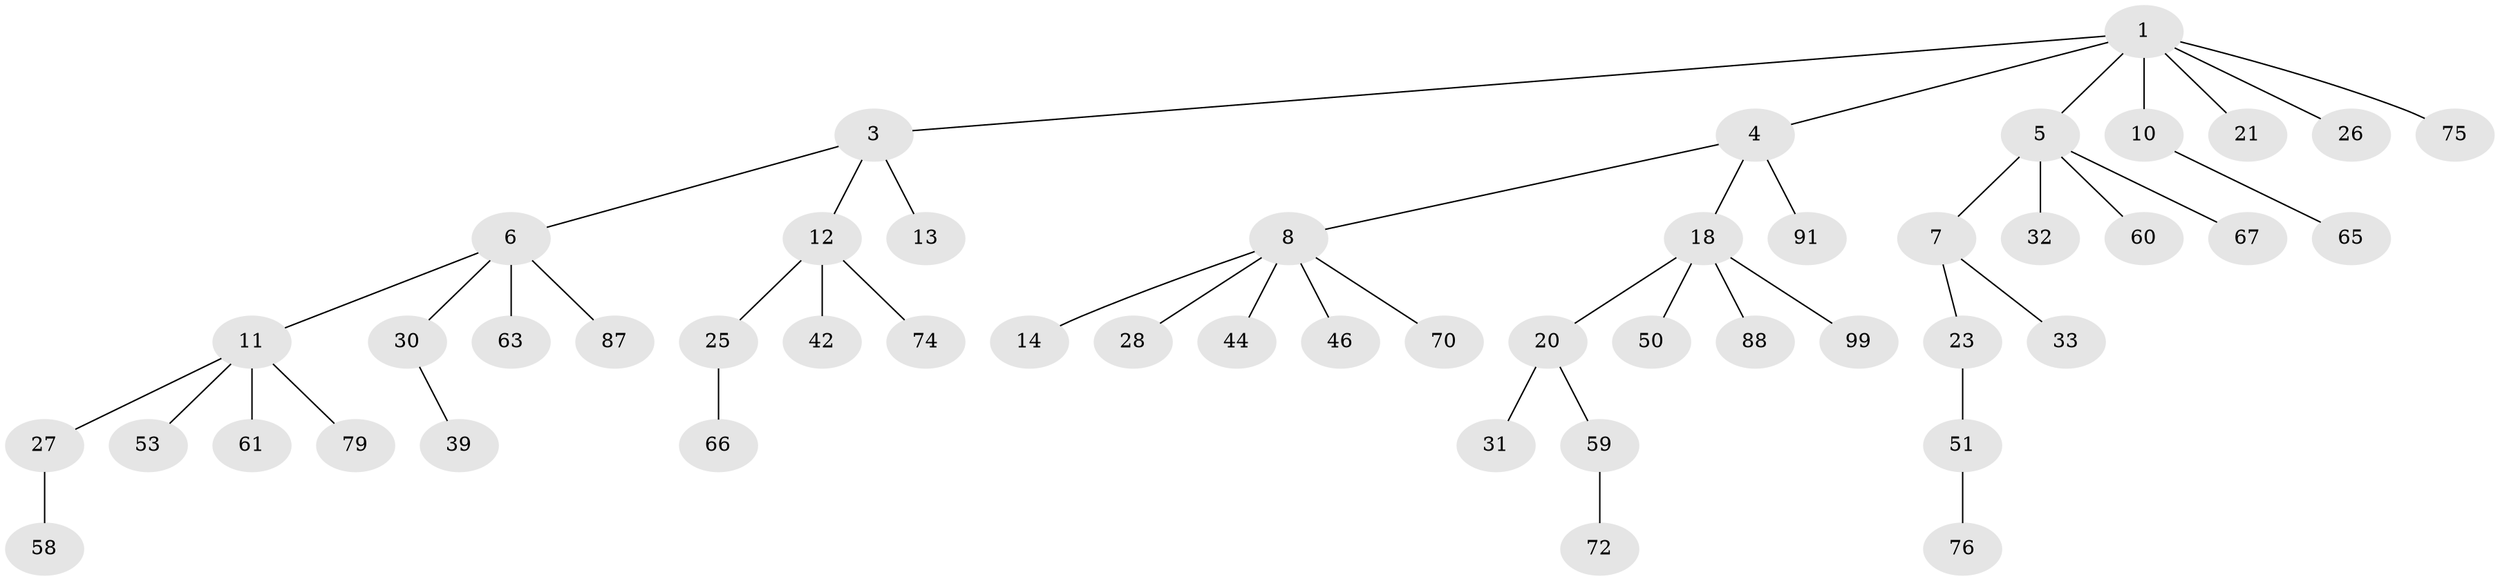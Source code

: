 // original degree distribution, {4: 0.10101010101010101, 5: 0.030303030303030304, 3: 0.1414141414141414, 6: 0.010101010101010102, 2: 0.2222222222222222, 1: 0.494949494949495}
// Generated by graph-tools (version 1.1) at 2025/19/03/04/25 18:19:08]
// undirected, 49 vertices, 48 edges
graph export_dot {
graph [start="1"]
  node [color=gray90,style=filled];
  1 [super="+2"];
  3;
  4;
  5 [super="+37"];
  6 [super="+17"];
  7 [super="+83"];
  8 [super="+29+15+9"];
  10;
  11 [super="+16"];
  12 [super="+22+24+56"];
  13 [super="+57"];
  14;
  18 [super="+43"];
  20;
  21 [super="+69"];
  23 [super="+55"];
  25 [super="+97+93"];
  26 [super="+36+73"];
  27;
  28;
  30 [super="+41"];
  31 [super="+47"];
  32 [super="+35"];
  33;
  39 [super="+82+98"];
  42 [super="+54"];
  44;
  46;
  50;
  51;
  53;
  58 [super="+64"];
  59;
  60;
  61 [super="+78+81"];
  63;
  65 [super="+92+71"];
  66;
  67;
  70;
  72;
  74 [super="+90"];
  75 [super="+85"];
  76;
  79 [super="+80"];
  87;
  88;
  91;
  99;
  1 -- 4;
  1 -- 26;
  1 -- 75;
  1 -- 3;
  1 -- 21;
  1 -- 5;
  1 -- 10;
  3 -- 6;
  3 -- 12;
  3 -- 13;
  4 -- 8;
  4 -- 18;
  4 -- 91;
  5 -- 7;
  5 -- 32;
  5 -- 67;
  5 -- 60;
  6 -- 11;
  6 -- 87;
  6 -- 63;
  6 -- 30;
  7 -- 23;
  7 -- 33;
  8 -- 28;
  8 -- 44;
  8 -- 70;
  8 -- 46;
  8 -- 14;
  10 -- 65;
  11 -- 27;
  11 -- 61;
  11 -- 53;
  11 -- 79;
  12 -- 42;
  12 -- 74;
  12 -- 25;
  18 -- 20;
  18 -- 88;
  18 -- 99;
  18 -- 50;
  20 -- 31;
  20 -- 59;
  23 -- 51;
  25 -- 66;
  27 -- 58;
  30 -- 39;
  51 -- 76;
  59 -- 72;
}
